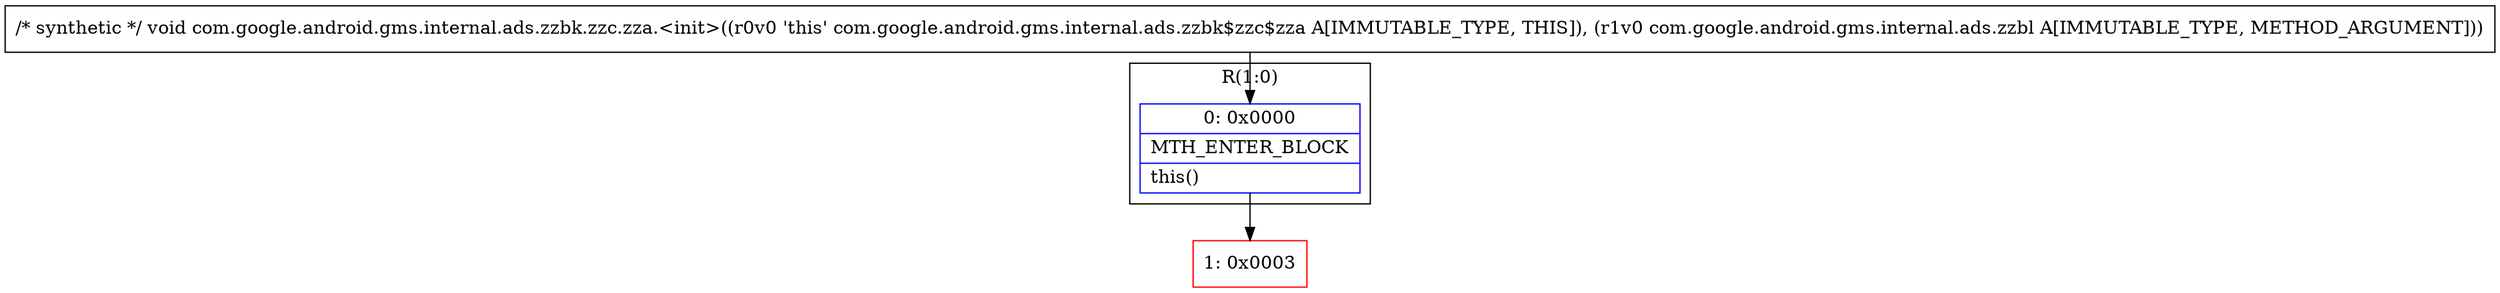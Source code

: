 digraph "CFG forcom.google.android.gms.internal.ads.zzbk.zzc.zza.\<init\>(Lcom\/google\/android\/gms\/internal\/ads\/zzbl;)V" {
subgraph cluster_Region_1161631188 {
label = "R(1:0)";
node [shape=record,color=blue];
Node_0 [shape=record,label="{0\:\ 0x0000|MTH_ENTER_BLOCK\l|this()\l}"];
}
Node_1 [shape=record,color=red,label="{1\:\ 0x0003}"];
MethodNode[shape=record,label="{\/* synthetic *\/ void com.google.android.gms.internal.ads.zzbk.zzc.zza.\<init\>((r0v0 'this' com.google.android.gms.internal.ads.zzbk$zzc$zza A[IMMUTABLE_TYPE, THIS]), (r1v0 com.google.android.gms.internal.ads.zzbl A[IMMUTABLE_TYPE, METHOD_ARGUMENT])) }"];
MethodNode -> Node_0;
Node_0 -> Node_1;
}

